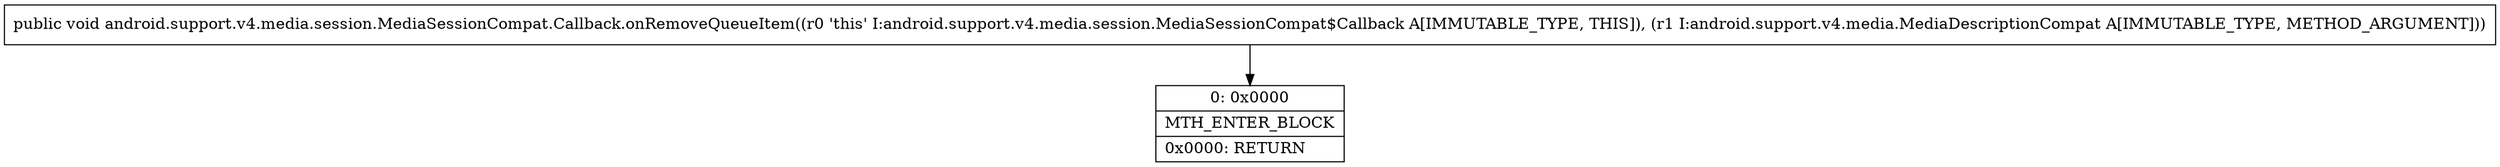 digraph "CFG forandroid.support.v4.media.session.MediaSessionCompat.Callback.onRemoveQueueItem(Landroid\/support\/v4\/media\/MediaDescriptionCompat;)V" {
Node_0 [shape=record,label="{0\:\ 0x0000|MTH_ENTER_BLOCK\l|0x0000: RETURN   \l}"];
MethodNode[shape=record,label="{public void android.support.v4.media.session.MediaSessionCompat.Callback.onRemoveQueueItem((r0 'this' I:android.support.v4.media.session.MediaSessionCompat$Callback A[IMMUTABLE_TYPE, THIS]), (r1 I:android.support.v4.media.MediaDescriptionCompat A[IMMUTABLE_TYPE, METHOD_ARGUMENT])) }"];
MethodNode -> Node_0;
}

